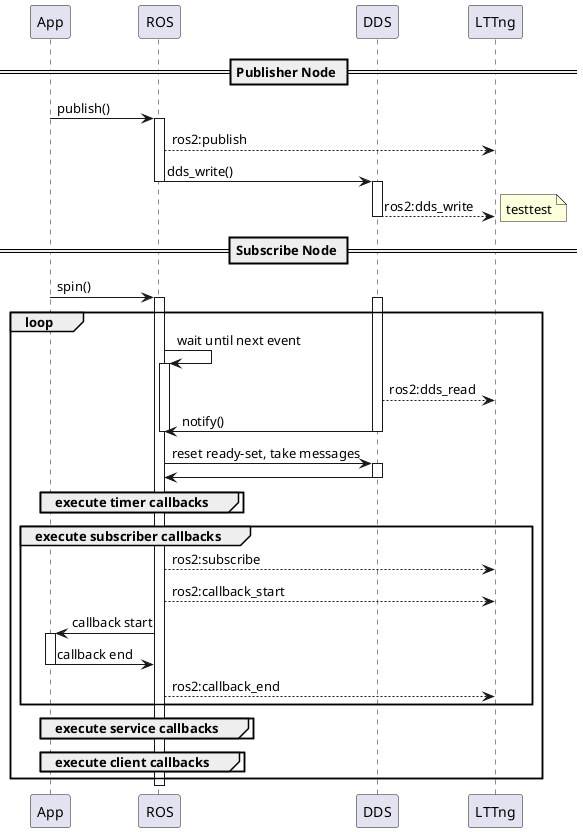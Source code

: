 @startuml

participant App
participant ROS
participant DDS
participant LTTng

== Publisher Node ==

App -> ROS: publish()
activate ROS
ROS --> LTTng: ros2:publish

ROS -> DDS: dds_write()
deactivate ROS
activate DDS
DDS --> LTTng: ros2:dds_write
note right: testtest
deactivate DDS

== Subscribe Node ==

App -> ROS : spin()
activate DDS
activate ROS

loop 
    ROS -> ROS : wait until next event
    activate ROS
    DDS --> LTTng: ros2:dds_read
    DDS -> ROS: notify()
    deactivate ROS

    deactivate DDS
    ROS -> DDS : reset ready-set, take messages
    activate DDS
    DDS -> ROS 
    deactivate DDS

    group execute timer callbacks
    end 

    group execute subscriber callbacks
        ROS --> LTTng: ros2:subscribe
        ROS --> LTTng: ros2:callback_start
        ROS -> App: callback start
        activate App
        App -> ROS: callback end
        deactivate App
        ROS --> LTTng: ros2:callback_end
    end

    group execute service callbacks
    end

    group execute client callbacks
    end
end

deactivate ROS

@enduml

